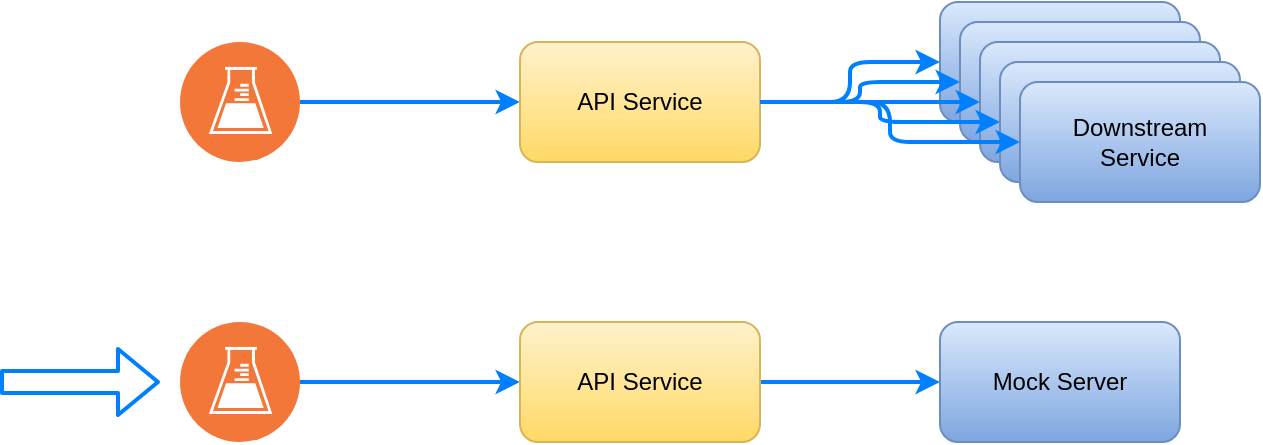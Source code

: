 <mxfile version="13.3.5" type="device"><diagram id="hL_PgIoMBdnXOs8zikpC" name="Page-1"><mxGraphModel dx="1086" dy="966" grid="1" gridSize="10" guides="1" tooltips="1" connect="1" arrows="1" fold="1" page="1" pageScale="1" pageWidth="1169" pageHeight="827" math="0" shadow="0"><root><mxCell id="0"/><mxCell id="1" parent="0"/><mxCell id="AWeSQj2cLzteb_PLyvbj-5" value="Downstream &lt;br&gt;Service" style="rounded=1;whiteSpace=wrap;html=1;gradientColor=#7ea6e0;fillColor=#dae8fc;strokeColor=#6c8ebf;" vertex="1" parent="1"><mxGeometry x="510" y="40" width="120" height="60" as="geometry"/></mxCell><mxCell id="AWeSQj2cLzteb_PLyvbj-6" value="Downstream &lt;br&gt;Service" style="rounded=1;whiteSpace=wrap;html=1;gradientColor=#7ea6e0;fillColor=#dae8fc;strokeColor=#6c8ebf;" vertex="1" parent="1"><mxGeometry x="520" y="50" width="120" height="60" as="geometry"/></mxCell><mxCell id="AWeSQj2cLzteb_PLyvbj-7" value="Downstream &lt;br&gt;Service" style="rounded=1;whiteSpace=wrap;html=1;gradientColor=#7ea6e0;fillColor=#dae8fc;strokeColor=#6c8ebf;" vertex="1" parent="1"><mxGeometry x="530" y="60" width="120" height="60" as="geometry"/></mxCell><mxCell id="AWeSQj2cLzteb_PLyvbj-11" style="edgeStyle=orthogonalEdgeStyle;orthogonalLoop=1;jettySize=auto;html=1;strokeWidth=2;shadow=0;rounded=1;targetPerimeterSpacing=0;strokeColor=#007FFF;" edge="1" parent="1" source="AWeSQj2cLzteb_PLyvbj-1" target="AWeSQj2cLzteb_PLyvbj-3"><mxGeometry relative="1" as="geometry"/></mxCell><mxCell id="AWeSQj2cLzteb_PLyvbj-1" value="" style="aspect=fixed;perimeter=ellipsePerimeter;html=1;align=center;shadow=0;dashed=0;fontColor=#4277BB;labelBackgroundColor=#ffffff;fontSize=12;spacingTop=3;image;image=img/lib/ibm/devops/continuous_testing.svg;" vertex="1" parent="1"><mxGeometry x="130" y="60" width="60" height="60" as="geometry"/></mxCell><mxCell id="AWeSQj2cLzteb_PLyvbj-17" style="edgeStyle=orthogonalEdgeStyle;orthogonalLoop=1;jettySize=auto;html=1;strokeWidth=2;shadow=0;rounded=1;targetPerimeterSpacing=0;strokeColor=#007FFF;" edge="1" parent="1" source="AWeSQj2cLzteb_PLyvbj-2" target="AWeSQj2cLzteb_PLyvbj-4"><mxGeometry relative="1" as="geometry"/></mxCell><mxCell id="AWeSQj2cLzteb_PLyvbj-2" value="" style="aspect=fixed;perimeter=ellipsePerimeter;html=1;align=center;shadow=0;dashed=0;fontColor=#4277BB;labelBackgroundColor=#ffffff;fontSize=12;spacingTop=3;image;image=img/lib/ibm/devops/continuous_testing.svg;" vertex="1" parent="1"><mxGeometry x="130" y="200" width="60" height="60" as="geometry"/></mxCell><mxCell id="AWeSQj2cLzteb_PLyvbj-12" style="edgeStyle=orthogonalEdgeStyle;orthogonalLoop=1;jettySize=auto;html=1;entryX=0;entryY=0.5;entryDx=0;entryDy=0;strokeWidth=2;shadow=0;rounded=1;targetPerimeterSpacing=0;strokeColor=#007FFF;" edge="1" parent="1" source="AWeSQj2cLzteb_PLyvbj-3" target="AWeSQj2cLzteb_PLyvbj-5"><mxGeometry relative="1" as="geometry"/></mxCell><mxCell id="AWeSQj2cLzteb_PLyvbj-13" style="edgeStyle=orthogonalEdgeStyle;orthogonalLoop=1;jettySize=auto;html=1;strokeWidth=2;shadow=0;rounded=1;targetPerimeterSpacing=0;strokeColor=#007FFF;" edge="1" parent="1" source="AWeSQj2cLzteb_PLyvbj-3" target="AWeSQj2cLzteb_PLyvbj-6"><mxGeometry relative="1" as="geometry"/></mxCell><mxCell id="AWeSQj2cLzteb_PLyvbj-14" style="edgeStyle=orthogonalEdgeStyle;orthogonalLoop=1;jettySize=auto;html=1;strokeWidth=2;shadow=0;rounded=1;targetPerimeterSpacing=0;strokeColor=#007FFF;" edge="1" parent="1" source="AWeSQj2cLzteb_PLyvbj-3" target="AWeSQj2cLzteb_PLyvbj-7"><mxGeometry relative="1" as="geometry"/></mxCell><mxCell id="AWeSQj2cLzteb_PLyvbj-15" style="edgeStyle=orthogonalEdgeStyle;orthogonalLoop=1;jettySize=auto;html=1;strokeWidth=2;shadow=0;rounded=1;targetPerimeterSpacing=0;strokeColor=#007FFF;" edge="1" parent="1" source="AWeSQj2cLzteb_PLyvbj-3" target="AWeSQj2cLzteb_PLyvbj-8"><mxGeometry relative="1" as="geometry"/></mxCell><mxCell id="AWeSQj2cLzteb_PLyvbj-3" value="API Service" style="rounded=1;whiteSpace=wrap;html=1;fillColor=#fff2cc;strokeColor=#d6b656;gradientColor=#ffd966;" vertex="1" parent="1"><mxGeometry x="300" y="60" width="120" height="60" as="geometry"/></mxCell><mxCell id="AWeSQj2cLzteb_PLyvbj-18" style="edgeStyle=orthogonalEdgeStyle;orthogonalLoop=1;jettySize=auto;html=1;strokeWidth=2;shadow=0;rounded=1;targetPerimeterSpacing=0;strokeColor=#007FFF;" edge="1" parent="1" source="AWeSQj2cLzteb_PLyvbj-4" target="AWeSQj2cLzteb_PLyvbj-10"><mxGeometry relative="1" as="geometry"/></mxCell><mxCell id="AWeSQj2cLzteb_PLyvbj-4" value="API Service" style="rounded=1;whiteSpace=wrap;html=1;gradientColor=#ffd966;fillColor=#fff2cc;strokeColor=#d6b656;" vertex="1" parent="1"><mxGeometry x="300" y="200" width="120" height="60" as="geometry"/></mxCell><mxCell id="AWeSQj2cLzteb_PLyvbj-8" value="Downstream &lt;br&gt;Service" style="rounded=1;whiteSpace=wrap;html=1;gradientColor=#7ea6e0;fillColor=#dae8fc;strokeColor=#6c8ebf;" vertex="1" parent="1"><mxGeometry x="540" y="70" width="120" height="60" as="geometry"/></mxCell><mxCell id="AWeSQj2cLzteb_PLyvbj-10" value="Mock Server" style="rounded=1;whiteSpace=wrap;html=1;gradientColor=#7ea6e0;fillColor=#dae8fc;strokeColor=#6c8ebf;" vertex="1" parent="1"><mxGeometry x="510" y="200" width="120" height="60" as="geometry"/></mxCell><mxCell id="AWeSQj2cLzteb_PLyvbj-9" value="Downstream &lt;br&gt;Service" style="rounded=1;whiteSpace=wrap;html=1;gradientColor=#7ea6e0;fillColor=#dae8fc;strokeColor=#6c8ebf;" vertex="1" parent="1"><mxGeometry x="550" y="80" width="120" height="60" as="geometry"/></mxCell><mxCell id="AWeSQj2cLzteb_PLyvbj-16" style="edgeStyle=orthogonalEdgeStyle;orthogonalLoop=1;jettySize=auto;html=1;strokeWidth=2;shadow=0;rounded=1;targetPerimeterSpacing=0;strokeColor=#007FFF;" edge="1" parent="1" source="AWeSQj2cLzteb_PLyvbj-3" target="AWeSQj2cLzteb_PLyvbj-9"><mxGeometry relative="1" as="geometry"/></mxCell><mxCell id="AWeSQj2cLzteb_PLyvbj-19" value="" style="shape=flexArrow;endArrow=classic;html=1;shadow=0;strokeColor=#007FFF;strokeWidth=2;" edge="1" parent="1"><mxGeometry width="50" height="50" relative="1" as="geometry"><mxPoint x="40" y="230" as="sourcePoint"/><mxPoint x="120" y="230" as="targetPoint"/></mxGeometry></mxCell></root></mxGraphModel></diagram></mxfile>